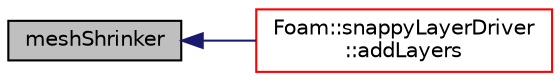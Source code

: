 digraph "meshShrinker"
{
  bgcolor="transparent";
  edge [fontname="Helvetica",fontsize="10",labelfontname="Helvetica",labelfontsize="10"];
  node [fontname="Helvetica",fontsize="10",shape=record];
  rankdir="LR";
  Node509 [label="meshShrinker",height=0.2,width=0.4,color="black", fillcolor="grey75", style="filled", fontcolor="black"];
  Node509 -> Node510 [dir="back",color="midnightblue",fontsize="10",style="solid",fontname="Helvetica"];
  Node510 [label="Foam::snappyLayerDriver\l::addLayers",height=0.2,width=0.4,color="red",URL="$a25909.html#a2654851d1ffedc26e8ff1424f7097ba6",tooltip="Add cell layers. "];
}
